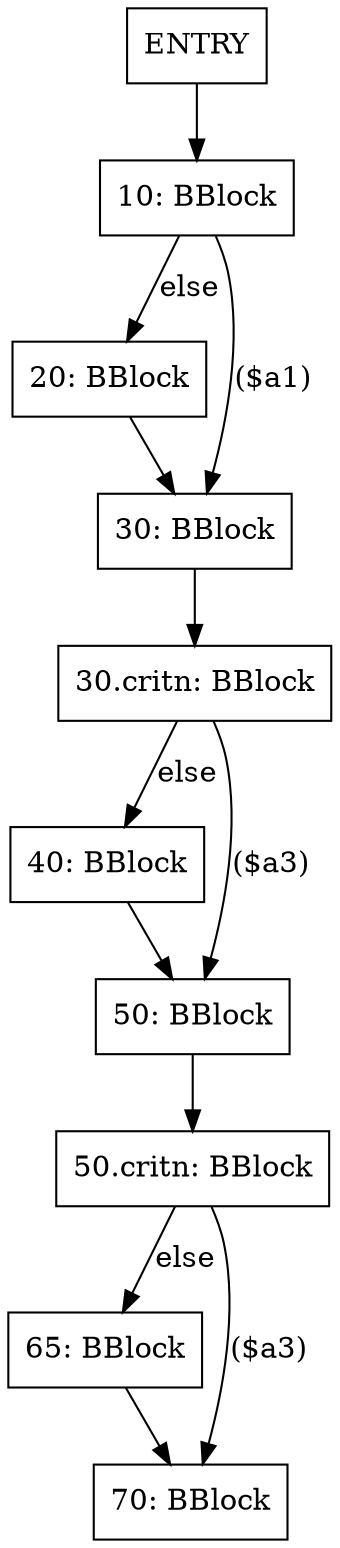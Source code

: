 digraph G {
node [shape=box]
"ENTRY" -> "10"
"10" [label="10: BBlock"]
"20" [label="20: BBlock"]
"30" [label="30: BBlock"]
"30.critn" [label="30.critn: BBlock"]
"40" [label="40: BBlock"]
"50" [label="50: BBlock"]
"50.critn" [label="50.critn: BBlock"]
"65" [label="65: BBlock"]
"70" [label="70: BBlock"]
"10" -> "20" [label="else"]
"10" -> "30" [label="($a1)"]
"20" -> "30"
"30" -> "30.critn"
"30.critn" -> "40" [label="else"]
"30.critn" -> "50" [label="($a3)"]
"40" -> "50"
"50" -> "50.critn"
"50.critn" -> "65" [label="else"]
"50.critn" -> "70" [label="($a3)"]
"65" -> "70"
}
